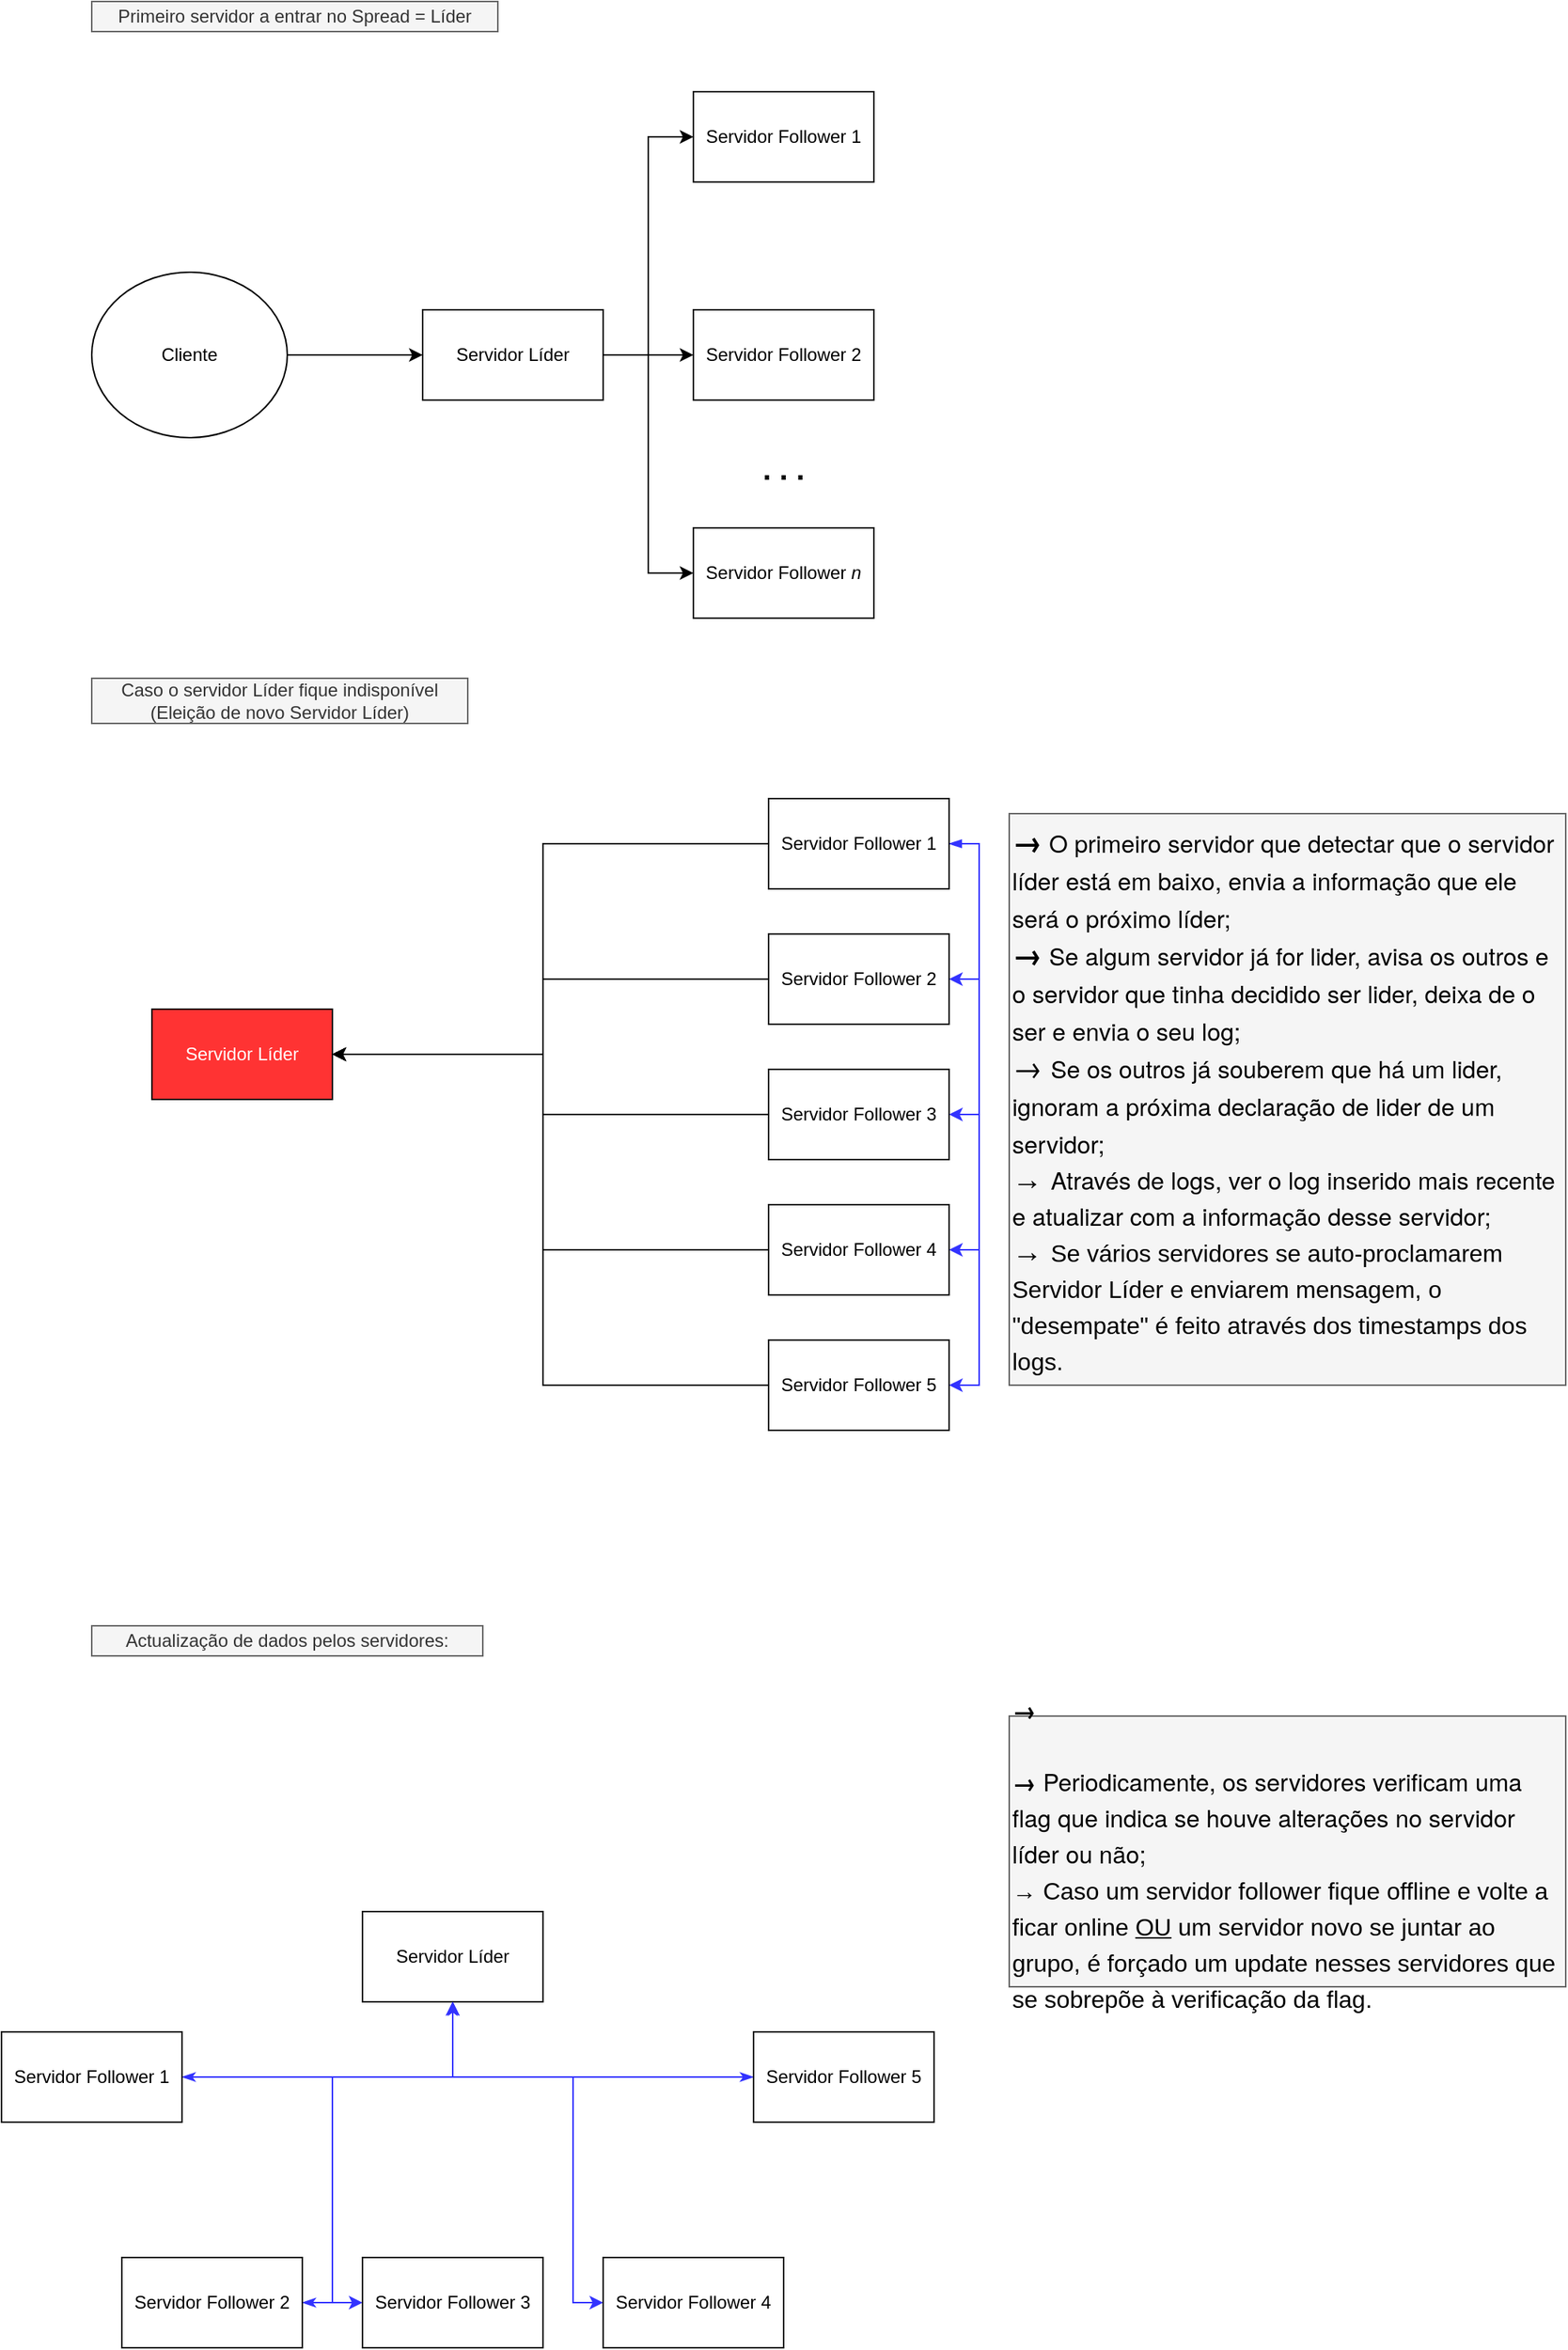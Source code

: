 <mxfile version="14.1.8" type="device"><diagram id="I6hVRg_zJ27ndTInb-Ej" name="Page-1"><mxGraphModel dx="1422" dy="804" grid="1" gridSize="10" guides="1" tooltips="1" connect="1" arrows="1" fold="1" page="1" pageScale="1" pageWidth="1100" pageHeight="850" math="0" shadow="0"><root><mxCell id="0"/><mxCell id="1" parent="0"/><mxCell id="XUi8KQn6vxpVShvxGw8v-1" value="Primeiro servidor a entrar no Spread = Líder" style="text;html=1;align=center;verticalAlign=middle;whiteSpace=wrap;rounded=0;labelBorderColor=none;fillColor=#f5f5f5;strokeColor=#666666;fontColor=#333333;" parent="1" vertex="1"><mxGeometry x="80" y="40" width="270" height="20" as="geometry"/></mxCell><mxCell id="XUi8KQn6vxpVShvxGw8v-4" style="edgeStyle=orthogonalEdgeStyle;rounded=0;orthogonalLoop=1;jettySize=auto;html=1;exitX=1;exitY=0.5;exitDx=0;exitDy=0;entryX=0;entryY=0.5;entryDx=0;entryDy=0;" parent="1" source="XUi8KQn6vxpVShvxGw8v-2" target="XUi8KQn6vxpVShvxGw8v-3" edge="1"><mxGeometry relative="1" as="geometry"/></mxCell><mxCell id="XUi8KQn6vxpVShvxGw8v-2" value="Cliente" style="ellipse;whiteSpace=wrap;html=1;rounded=0;" parent="1" vertex="1"><mxGeometry x="80" y="220" width="130" height="110" as="geometry"/></mxCell><mxCell id="XUi8KQn6vxpVShvxGw8v-9" style="edgeStyle=orthogonalEdgeStyle;rounded=0;orthogonalLoop=1;jettySize=auto;html=1;exitX=1;exitY=0.5;exitDx=0;exitDy=0;entryX=0;entryY=0.5;entryDx=0;entryDy=0;" parent="1" source="XUi8KQn6vxpVShvxGw8v-3" target="XUi8KQn6vxpVShvxGw8v-5" edge="1"><mxGeometry relative="1" as="geometry"/></mxCell><mxCell id="XUi8KQn6vxpVShvxGw8v-10" style="edgeStyle=orthogonalEdgeStyle;rounded=0;orthogonalLoop=1;jettySize=auto;html=1;exitX=1;exitY=0.5;exitDx=0;exitDy=0;entryX=0;entryY=0.5;entryDx=0;entryDy=0;" parent="1" source="XUi8KQn6vxpVShvxGw8v-3" target="XUi8KQn6vxpVShvxGw8v-6" edge="1"><mxGeometry relative="1" as="geometry"/></mxCell><mxCell id="XUi8KQn6vxpVShvxGw8v-11" style="edgeStyle=orthogonalEdgeStyle;rounded=0;orthogonalLoop=1;jettySize=auto;html=1;exitX=1;exitY=0.5;exitDx=0;exitDy=0;entryX=0;entryY=0.5;entryDx=0;entryDy=0;" parent="1" source="XUi8KQn6vxpVShvxGw8v-3" target="XUi8KQn6vxpVShvxGw8v-7" edge="1"><mxGeometry relative="1" as="geometry"/></mxCell><mxCell id="XUi8KQn6vxpVShvxGw8v-3" value="Servidor Líder" style="rounded=0;whiteSpace=wrap;html=1;" parent="1" vertex="1"><mxGeometry x="300" y="245" width="120" height="60" as="geometry"/></mxCell><mxCell id="XUi8KQn6vxpVShvxGw8v-5" value="Servidor Follower 1" style="rounded=0;whiteSpace=wrap;html=1;" parent="1" vertex="1"><mxGeometry x="480" y="100" width="120" height="60" as="geometry"/></mxCell><mxCell id="XUi8KQn6vxpVShvxGw8v-6" value="Servidor Follower 2" style="rounded=0;whiteSpace=wrap;html=1;" parent="1" vertex="1"><mxGeometry x="480" y="245" width="120" height="60" as="geometry"/></mxCell><mxCell id="XUi8KQn6vxpVShvxGw8v-7" value="Servidor Follower &lt;i&gt;n&lt;/i&gt;" style="rounded=0;whiteSpace=wrap;html=1;" parent="1" vertex="1"><mxGeometry x="480" y="390" width="120" height="60" as="geometry"/></mxCell><mxCell id="XUi8KQn6vxpVShvxGw8v-8" value="&lt;b style=&quot;font-size: 20px;&quot;&gt;. . .&lt;/b&gt;" style="text;html=1;strokeColor=none;fillColor=none;align=center;verticalAlign=middle;whiteSpace=wrap;rounded=0;fontSize=20;" parent="1" vertex="1"><mxGeometry x="520" y="340" width="40" height="20" as="geometry"/></mxCell><mxCell id="XUi8KQn6vxpVShvxGw8v-12" value="Caso o servidor Líder fique indisponível (Eleição de novo Servidor Líder)" style="text;html=1;align=center;verticalAlign=middle;whiteSpace=wrap;rounded=0;labelBorderColor=none;fillColor=#f5f5f5;strokeColor=#666666;fontColor=#333333;" parent="1" vertex="1"><mxGeometry x="80" y="490" width="250" height="30" as="geometry"/></mxCell><mxCell id="XUi8KQn6vxpVShvxGw8v-16" value="Servidor Líder" style="rounded=0;whiteSpace=wrap;html=1;fillColor=#FF3333;fontColor=#FFFFFF;" parent="1" vertex="1"><mxGeometry x="120" y="710" width="120" height="60" as="geometry"/></mxCell><mxCell id="XUi8KQn6vxpVShvxGw8v-48" style="edgeStyle=orthogonalEdgeStyle;rounded=0;orthogonalLoop=1;jettySize=auto;html=1;exitX=0;exitY=0.5;exitDx=0;exitDy=0;entryX=1;entryY=0.5;entryDx=0;entryDy=0;fontSize=20;fontColor=#FFFFFF;" parent="1" source="XUi8KQn6vxpVShvxGw8v-17" target="XUi8KQn6vxpVShvxGw8v-16" edge="1"><mxGeometry relative="1" as="geometry"><Array as="points"><mxPoint x="380" y="600"/><mxPoint x="380" y="740"/></Array></mxGeometry></mxCell><mxCell id="XUi8KQn6vxpVShvxGw8v-53" style="edgeStyle=orthogonalEdgeStyle;rounded=0;orthogonalLoop=1;jettySize=auto;html=1;exitX=1;exitY=0.5;exitDx=0;exitDy=0;entryX=1;entryY=0.5;entryDx=0;entryDy=0;fontSize=20;fontColor=#FFFFFF;strokeColor=#3333FF;" parent="1" source="XUi8KQn6vxpVShvxGw8v-17" target="XUi8KQn6vxpVShvxGw8v-18" edge="1"><mxGeometry relative="1" as="geometry"/></mxCell><mxCell id="XUi8KQn6vxpVShvxGw8v-54" style="edgeStyle=orthogonalEdgeStyle;rounded=0;orthogonalLoop=1;jettySize=auto;html=1;exitX=1;exitY=0.5;exitDx=0;exitDy=0;entryX=1;entryY=0.5;entryDx=0;entryDy=0;fontSize=20;fontColor=#FFFFFF;strokeColor=#3333FF;" parent="1" source="XUi8KQn6vxpVShvxGw8v-17" target="XUi8KQn6vxpVShvxGw8v-21" edge="1"><mxGeometry relative="1" as="geometry"/></mxCell><mxCell id="XUi8KQn6vxpVShvxGw8v-55" style="edgeStyle=orthogonalEdgeStyle;rounded=0;orthogonalLoop=1;jettySize=auto;html=1;exitX=1;exitY=0.5;exitDx=0;exitDy=0;entryX=1;entryY=0.5;entryDx=0;entryDy=0;fontSize=20;fontColor=#FFFFFF;strokeColor=#3333FF;" parent="1" source="XUi8KQn6vxpVShvxGw8v-17" target="XUi8KQn6vxpVShvxGw8v-19" edge="1"><mxGeometry relative="1" as="geometry"/></mxCell><mxCell id="XUi8KQn6vxpVShvxGw8v-56" style="edgeStyle=orthogonalEdgeStyle;rounded=0;orthogonalLoop=1;jettySize=auto;html=1;exitX=1;exitY=0.5;exitDx=0;exitDy=0;entryX=1;entryY=0.5;entryDx=0;entryDy=0;strokeColor=#3333FF;fontSize=20;fontColor=#FFFFFF;startArrow=blockThin;startFill=1;" parent="1" source="XUi8KQn6vxpVShvxGw8v-17" target="XUi8KQn6vxpVShvxGw8v-22" edge="1"><mxGeometry relative="1" as="geometry"/></mxCell><mxCell id="XUi8KQn6vxpVShvxGw8v-17" value="Servidor Follower 1" style="rounded=0;whiteSpace=wrap;html=1;" parent="1" vertex="1"><mxGeometry x="530" y="570" width="120" height="60" as="geometry"/></mxCell><mxCell id="XUi8KQn6vxpVShvxGw8v-49" style="edgeStyle=orthogonalEdgeStyle;rounded=0;orthogonalLoop=1;jettySize=auto;html=1;exitX=0;exitY=0.5;exitDx=0;exitDy=0;strokeColor=#000000;fontSize=20;fontColor=#FFFFFF;" parent="1" source="XUi8KQn6vxpVShvxGw8v-18" edge="1"><mxGeometry relative="1" as="geometry"><mxPoint x="240" y="740" as="targetPoint"/><Array as="points"><mxPoint x="380" y="690"/><mxPoint x="380" y="740"/></Array></mxGeometry></mxCell><mxCell id="XUi8KQn6vxpVShvxGw8v-18" value="Servidor Follower 2" style="rounded=0;whiteSpace=wrap;html=1;" parent="1" vertex="1"><mxGeometry x="530" y="660" width="120" height="60" as="geometry"/></mxCell><mxCell id="XUi8KQn6vxpVShvxGw8v-51" style="edgeStyle=orthogonalEdgeStyle;rounded=0;orthogonalLoop=1;jettySize=auto;html=1;exitX=0;exitY=0.5;exitDx=0;exitDy=0;entryX=1;entryY=0.5;entryDx=0;entryDy=0;strokeColor=#000000;fontSize=20;fontColor=#FFFFFF;" parent="1" source="XUi8KQn6vxpVShvxGw8v-19" target="XUi8KQn6vxpVShvxGw8v-16" edge="1"><mxGeometry relative="1" as="geometry"><Array as="points"><mxPoint x="380" y="870"/><mxPoint x="380" y="740"/></Array></mxGeometry></mxCell><mxCell id="XUi8KQn6vxpVShvxGw8v-19" value="Servidor Follower 4" style="rounded=0;whiteSpace=wrap;html=1;" parent="1" vertex="1"><mxGeometry x="530" y="840" width="120" height="60" as="geometry"/></mxCell><mxCell id="XUi8KQn6vxpVShvxGw8v-50" style="edgeStyle=orthogonalEdgeStyle;rounded=0;orthogonalLoop=1;jettySize=auto;html=1;exitX=0;exitY=0.5;exitDx=0;exitDy=0;entryX=1;entryY=0.5;entryDx=0;entryDy=0;strokeColor=#000000;fontSize=20;fontColor=#FFFFFF;" parent="1" source="XUi8KQn6vxpVShvxGw8v-21" target="XUi8KQn6vxpVShvxGw8v-16" edge="1"><mxGeometry relative="1" as="geometry"><Array as="points"><mxPoint x="380" y="780"/><mxPoint x="380" y="740"/></Array></mxGeometry></mxCell><mxCell id="XUi8KQn6vxpVShvxGw8v-21" value="Servidor Follower 3" style="rounded=0;whiteSpace=wrap;html=1;" parent="1" vertex="1"><mxGeometry x="530" y="750" width="120" height="60" as="geometry"/></mxCell><mxCell id="XUi8KQn6vxpVShvxGw8v-52" style="edgeStyle=orthogonalEdgeStyle;rounded=0;orthogonalLoop=1;jettySize=auto;html=1;exitX=0;exitY=0.5;exitDx=0;exitDy=0;entryX=1;entryY=0.5;entryDx=0;entryDy=0;strokeColor=#000000;fontSize=20;fontColor=#FFFFFF;" parent="1" source="XUi8KQn6vxpVShvxGw8v-22" target="XUi8KQn6vxpVShvxGw8v-16" edge="1"><mxGeometry relative="1" as="geometry"><Array as="points"><mxPoint x="380" y="960"/><mxPoint x="380" y="740"/></Array></mxGeometry></mxCell><mxCell id="XUi8KQn6vxpVShvxGw8v-22" value="Servidor Follower 5" style="rounded=0;whiteSpace=wrap;html=1;" parent="1" vertex="1"><mxGeometry x="530" y="930" width="120" height="60" as="geometry"/></mxCell><mxCell id="XUi8KQn6vxpVShvxGw8v-23" value="Actualização de dados pelos servidores:" style="text;html=1;align=center;verticalAlign=middle;whiteSpace=wrap;rounded=0;labelBorderColor=none;fillColor=#f5f5f5;strokeColor=#666666;fontColor=#333333;" parent="1" vertex="1"><mxGeometry x="80" y="1120" width="260" height="20" as="geometry"/></mxCell><mxCell id="3BsriGVvfj3E8cTxspwo-8" style="edgeStyle=orthogonalEdgeStyle;rounded=0;orthogonalLoop=1;jettySize=auto;html=1;exitX=0.5;exitY=1;exitDx=0;exitDy=0;startArrow=classicThin;startFill=1;entryX=0;entryY=0.5;entryDx=0;entryDy=0;strokeColor=#3333FF;" edge="1" parent="1" source="XUi8KQn6vxpVShvxGw8v-24" target="XUi8KQn6vxpVShvxGw8v-27"><mxGeometry relative="1" as="geometry"><mxPoint x="420" y="1480" as="targetPoint"/><Array as="points"><mxPoint x="320" y="1420"/><mxPoint x="400" y="1420"/><mxPoint x="400" y="1570"/></Array></mxGeometry></mxCell><mxCell id="3BsriGVvfj3E8cTxspwo-9" style="edgeStyle=orthogonalEdgeStyle;rounded=0;orthogonalLoop=1;jettySize=auto;html=1;exitX=0.5;exitY=1;exitDx=0;exitDy=0;entryX=0;entryY=0.5;entryDx=0;entryDy=0;startArrow=classicThin;startFill=1;strokeColor=#3333FF;" edge="1" parent="1" source="XUi8KQn6vxpVShvxGw8v-24" target="XUi8KQn6vxpVShvxGw8v-28"><mxGeometry relative="1" as="geometry"><Array as="points"><mxPoint x="320" y="1420"/><mxPoint x="240" y="1420"/><mxPoint x="240" y="1570"/></Array></mxGeometry></mxCell><mxCell id="XUi8KQn6vxpVShvxGw8v-24" value="Servidor Líder" style="rounded=0;whiteSpace=wrap;html=1;" parent="1" vertex="1"><mxGeometry x="260" y="1310" width="120" height="60" as="geometry"/></mxCell><mxCell id="3BsriGVvfj3E8cTxspwo-12" style="edgeStyle=orthogonalEdgeStyle;rounded=0;orthogonalLoop=1;jettySize=auto;html=1;exitX=1;exitY=0.5;exitDx=0;exitDy=0;entryX=0.5;entryY=1;entryDx=0;entryDy=0;startArrow=classicThin;startFill=1;strokeColor=#3333FF;" edge="1" parent="1" source="XUi8KQn6vxpVShvxGw8v-25" target="XUi8KQn6vxpVShvxGw8v-24"><mxGeometry relative="1" as="geometry"/></mxCell><mxCell id="XUi8KQn6vxpVShvxGw8v-25" value="Servidor Follower 1" style="rounded=0;whiteSpace=wrap;html=1;" parent="1" vertex="1"><mxGeometry x="20" y="1390" width="120" height="60" as="geometry"/></mxCell><mxCell id="3BsriGVvfj3E8cTxspwo-11" style="edgeStyle=orthogonalEdgeStyle;rounded=0;orthogonalLoop=1;jettySize=auto;html=1;exitX=1;exitY=0.5;exitDx=0;exitDy=0;entryX=0.5;entryY=1;entryDx=0;entryDy=0;startArrow=classicThin;startFill=1;strokeColor=#3333FF;" edge="1" parent="1" source="XUi8KQn6vxpVShvxGw8v-26" target="XUi8KQn6vxpVShvxGw8v-24"><mxGeometry relative="1" as="geometry"><Array as="points"><mxPoint x="240" y="1570"/><mxPoint x="240" y="1420"/><mxPoint x="320" y="1420"/></Array></mxGeometry></mxCell><mxCell id="XUi8KQn6vxpVShvxGw8v-26" value="Servidor Follower 2" style="rounded=0;whiteSpace=wrap;html=1;" parent="1" vertex="1"><mxGeometry x="100" y="1540" width="120" height="60" as="geometry"/></mxCell><mxCell id="XUi8KQn6vxpVShvxGw8v-27" value="Servidor Follower 4" style="rounded=0;whiteSpace=wrap;html=1;" parent="1" vertex="1"><mxGeometry x="420" y="1540" width="120" height="60" as="geometry"/></mxCell><mxCell id="XUi8KQn6vxpVShvxGw8v-28" value="Servidor Follower 3" style="rounded=0;whiteSpace=wrap;html=1;" parent="1" vertex="1"><mxGeometry x="260" y="1540" width="120" height="60" as="geometry"/></mxCell><mxCell id="3BsriGVvfj3E8cTxspwo-7" style="edgeStyle=orthogonalEdgeStyle;rounded=0;orthogonalLoop=1;jettySize=auto;html=1;exitX=0;exitY=0.5;exitDx=0;exitDy=0;entryX=0.5;entryY=1;entryDx=0;entryDy=0;startArrow=classicThin;startFill=1;strokeColor=#3333FF;" edge="1" parent="1" source="XUi8KQn6vxpVShvxGw8v-29" target="XUi8KQn6vxpVShvxGw8v-24"><mxGeometry relative="1" as="geometry"><Array as="points"><mxPoint x="320" y="1420"/></Array></mxGeometry></mxCell><mxCell id="XUi8KQn6vxpVShvxGw8v-29" value="Servidor Follower 5" style="rounded=0;whiteSpace=wrap;html=1;" parent="1" vertex="1"><mxGeometry x="520" y="1390" width="120" height="60" as="geometry"/></mxCell><mxCell id="XUi8KQn6vxpVShvxGw8v-39" value="Text" style="text;html=1;strokeColor=none;fillColor=none;align=center;verticalAlign=middle;whiteSpace=wrap;rounded=0;fontSize=20;fontColor=#FFFFFF;" parent="1" vertex="1"><mxGeometry x="400" y="700" width="40" height="20" as="geometry"/></mxCell><mxCell id="XUi8KQn6vxpVShvxGw8v-40" value="Text" style="text;html=1;strokeColor=none;fillColor=none;align=center;verticalAlign=middle;whiteSpace=wrap;rounded=0;fontSize=20;fontColor=#FFFFFF;" parent="1" vertex="1"><mxGeometry x="400" y="700" width="40" height="20" as="geometry"/></mxCell><mxCell id="XUi8KQn6vxpVShvxGw8v-41" value="Text" style="text;html=1;strokeColor=none;fillColor=none;align=center;verticalAlign=middle;whiteSpace=wrap;rounded=0;fontSize=20;fontColor=#FFFFFF;" parent="1" vertex="1"><mxGeometry x="400" y="700" width="40" height="20" as="geometry"/></mxCell><mxCell id="XUi8KQn6vxpVShvxGw8v-59" value="&lt;span style=&quot;font-family: &amp;#34;whitney&amp;#34; , &amp;#34;helvetica neue&amp;#34; , &amp;#34;helvetica&amp;#34; , &amp;#34;arial&amp;#34; , sans-serif&quot;&gt;&lt;font color=&quot;#000000&quot;&gt;&lt;b&gt;&lt;font style=&quot;font-size: 20px&quot;&gt;→&lt;/font&gt;&lt;/b&gt;&lt;span style=&quot;font-size: 16px&quot;&gt; O primeiro servidor que detectar que o servidor líder está em baixo, envia a informação que ele será o próximo líder;&lt;/span&gt;&lt;br&gt;&lt;b&gt;&lt;font style=&quot;font-size: 20px&quot;&gt;→&lt;/font&gt;&lt;/b&gt;&lt;span style=&quot;font-size: 16px&quot;&gt; Se algum servidor já for lider, avisa os outros e o servidor que tinha decidido ser lider, deixa de o ser e envia o seu log;&lt;/span&gt;&lt;br&gt;&lt;font style=&quot;font-size: 20px&quot;&gt;→ &lt;/font&gt;&lt;span style=&quot;font-size: 16px&quot;&gt;Se os outros já souberem que há um lider, ignoram a próxima declaração de lider de um servidor;&lt;br&gt;&lt;/span&gt;&lt;/font&gt;&lt;/span&gt;&lt;font color=&quot;#000000&quot;&gt;→&amp;nbsp;&lt;/font&gt;&lt;span style=&quot;font-family: &amp;#34;whitney&amp;#34; , &amp;#34;helvetica neue&amp;#34; , &amp;#34;helvetica&amp;#34; , &amp;#34;arial&amp;#34; , sans-serif ; font-size: 16px&quot;&gt;&lt;font color=&quot;#000000&quot;&gt;Através de logs, ver o log inserido mais recente e atualizar com a informação desse servidor;&lt;/font&gt;&lt;br&gt;&lt;/span&gt;&lt;font color=&quot;#000000&quot;&gt;→ &lt;font style=&quot;font-size: 16px&quot;&gt;Se vários servidores se auto-proclamarem Servidor Líder e enviarem mensagem, o &quot;desempate&quot; é feito através dos timestamps dos logs.&lt;/font&gt;&lt;br&gt;&lt;/font&gt;" style="text;html=1;strokeColor=#666666;align=left;verticalAlign=middle;whiteSpace=wrap;rounded=0;fontSize=20;fontColor=#333333;labelBackgroundColor=none;fillColor=#F5F5F5;" parent="1" vertex="1"><mxGeometry x="690" y="580" width="370" height="380" as="geometry"/></mxCell><mxCell id="XUi8KQn6vxpVShvxGw8v-67" value="Text" style="text;html=1;strokeColor=none;fillColor=none;align=center;verticalAlign=middle;whiteSpace=wrap;rounded=0;labelBackgroundColor=none;fontSize=20;fontColor=#FFFFFF;" parent="1" vertex="1"><mxGeometry x="660" y="1200" width="40" height="20" as="geometry"/></mxCell><mxCell id="XUi8KQn6vxpVShvxGw8v-68" value="&lt;font color=&quot;#000000&quot; style=&quot;font-size: 16px&quot;&gt;&lt;font face=&quot;whitney, helvetica neue, helvetica, arial, sans-serif&quot;&gt;&lt;b&gt;→&amp;nbsp;&lt;/b&gt;&lt;br&gt;&lt;br&gt;&lt;b&gt;→ &lt;/b&gt;Periodicamente, os servidores verificam uma flag que indica se houve alterações no servidor líder ou não;&lt;br&gt;&lt;/font&gt;→ Caso um servidor follower fique offline e volte a ficar online &lt;u&gt;OU&lt;/u&gt;&amp;nbsp;um servidor novo se juntar ao grupo, é forçado um update nesses servidores que se sobrepõe à verificação da flag.&lt;br&gt;&lt;/font&gt;" style="text;html=1;strokeColor=#666666;align=left;verticalAlign=middle;whiteSpace=wrap;rounded=0;fontSize=20;fontColor=#333333;labelBackgroundColor=none;fillColor=#F5F5F5;" parent="1" vertex="1"><mxGeometry x="690" y="1180" width="370" height="180" as="geometry"/></mxCell></root></mxGraphModel></diagram></mxfile>